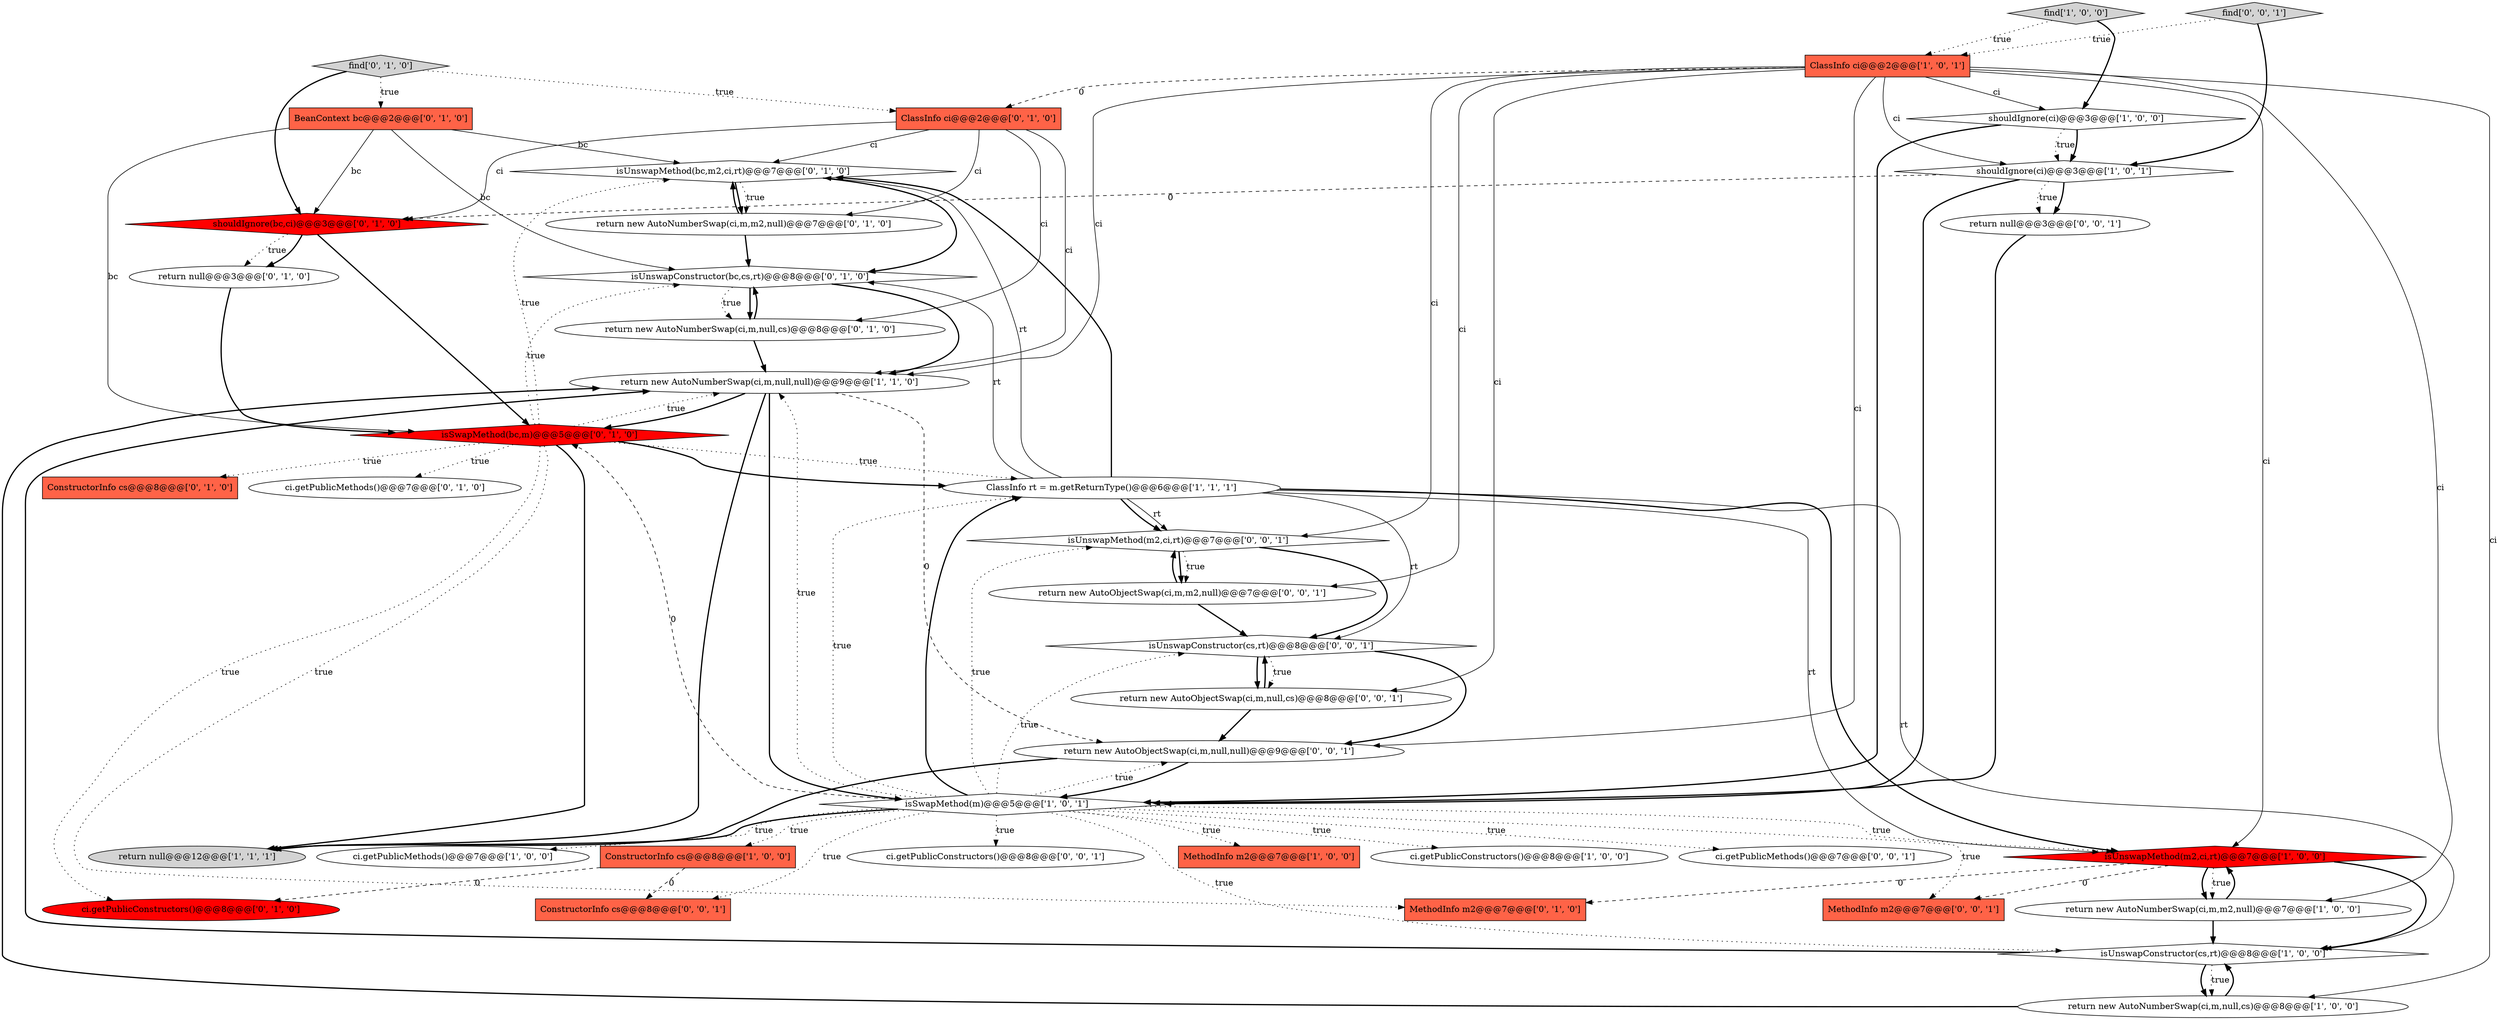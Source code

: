 digraph {
20 [style = filled, label = "ClassInfo ci@@@2@@@['0', '1', '0']", fillcolor = tomato, shape = box image = "AAA1AAABBB2BBB"];
1 [style = filled, label = "isUnswapConstructor(cs,rt)@@@8@@@['1', '0', '0']", fillcolor = white, shape = diamond image = "AAA0AAABBB1BBB"];
21 [style = filled, label = "isUnswapConstructor(bc,cs,rt)@@@8@@@['0', '1', '0']", fillcolor = white, shape = diamond image = "AAA0AAABBB2BBB"];
3 [style = filled, label = "ci.getPublicMethods()@@@7@@@['1', '0', '0']", fillcolor = white, shape = ellipse image = "AAA0AAABBB1BBB"];
25 [style = filled, label = "ci.getPublicMethods()@@@7@@@['0', '1', '0']", fillcolor = white, shape = ellipse image = "AAA0AAABBB2BBB"];
10 [style = filled, label = "return null@@@12@@@['1', '1', '1']", fillcolor = lightgray, shape = ellipse image = "AAA0AAABBB1BBB"];
16 [style = filled, label = "return null@@@3@@@['0', '1', '0']", fillcolor = white, shape = ellipse image = "AAA0AAABBB2BBB"];
32 [style = filled, label = "isUnswapConstructor(cs,rt)@@@8@@@['0', '0', '1']", fillcolor = white, shape = diamond image = "AAA0AAABBB3BBB"];
24 [style = filled, label = "isSwapMethod(bc,m)@@@5@@@['0', '1', '0']", fillcolor = red, shape = diamond image = "AAA1AAABBB2BBB"];
12 [style = filled, label = "isUnswapMethod(m2,ci,rt)@@@7@@@['1', '0', '0']", fillcolor = red, shape = diamond image = "AAA1AAABBB1BBB"];
26 [style = filled, label = "isUnswapMethod(bc,m2,ci,rt)@@@7@@@['0', '1', '0']", fillcolor = white, shape = diamond image = "AAA0AAABBB2BBB"];
4 [style = filled, label = "return new AutoNumberSwap(ci,m,null,null)@@@9@@@['1', '1', '0']", fillcolor = white, shape = ellipse image = "AAA0AAABBB1BBB"];
22 [style = filled, label = "find['0', '1', '0']", fillcolor = lightgray, shape = diamond image = "AAA0AAABBB2BBB"];
14 [style = filled, label = "find['1', '0', '0']", fillcolor = lightgray, shape = diamond image = "AAA0AAABBB1BBB"];
5 [style = filled, label = "return new AutoNumberSwap(ci,m,null,cs)@@@8@@@['1', '0', '0']", fillcolor = white, shape = ellipse image = "AAA0AAABBB1BBB"];
38 [style = filled, label = "return new AutoObjectSwap(ci,m,null,cs)@@@8@@@['0', '0', '1']", fillcolor = white, shape = ellipse image = "AAA0AAABBB3BBB"];
18 [style = filled, label = "return new AutoNumberSwap(ci,m,null,cs)@@@8@@@['0', '1', '0']", fillcolor = white, shape = ellipse image = "AAA0AAABBB2BBB"];
13 [style = filled, label = "ConstructorInfo cs@@@8@@@['1', '0', '0']", fillcolor = tomato, shape = box image = "AAA1AAABBB1BBB"];
0 [style = filled, label = "shouldIgnore(ci)@@@3@@@['1', '0', '0']", fillcolor = white, shape = diamond image = "AAA0AAABBB1BBB"];
31 [style = filled, label = "return null@@@3@@@['0', '0', '1']", fillcolor = white, shape = ellipse image = "AAA0AAABBB3BBB"];
34 [style = filled, label = "return new AutoObjectSwap(ci,m,m2,null)@@@7@@@['0', '0', '1']", fillcolor = white, shape = ellipse image = "AAA0AAABBB3BBB"];
15 [style = filled, label = "ClassInfo rt = m.getReturnType()@@@6@@@['1', '1', '1']", fillcolor = white, shape = ellipse image = "AAA0AAABBB1BBB"];
36 [style = filled, label = "isUnswapMethod(m2,ci,rt)@@@7@@@['0', '0', '1']", fillcolor = white, shape = diamond image = "AAA0AAABBB3BBB"];
9 [style = filled, label = "return new AutoNumberSwap(ci,m,m2,null)@@@7@@@['1', '0', '0']", fillcolor = white, shape = ellipse image = "AAA0AAABBB1BBB"];
23 [style = filled, label = "shouldIgnore(bc,ci)@@@3@@@['0', '1', '0']", fillcolor = red, shape = diamond image = "AAA1AAABBB2BBB"];
28 [style = filled, label = "ci.getPublicConstructors()@@@8@@@['0', '1', '0']", fillcolor = red, shape = ellipse image = "AAA1AAABBB2BBB"];
19 [style = filled, label = "BeanContext bc@@@2@@@['0', '1', '0']", fillcolor = tomato, shape = box image = "AAA0AAABBB2BBB"];
37 [style = filled, label = "ci.getPublicConstructors()@@@8@@@['0', '0', '1']", fillcolor = white, shape = ellipse image = "AAA0AAABBB3BBB"];
29 [style = filled, label = "MethodInfo m2@@@7@@@['0', '1', '0']", fillcolor = tomato, shape = box image = "AAA1AAABBB2BBB"];
33 [style = filled, label = "find['0', '0', '1']", fillcolor = lightgray, shape = diamond image = "AAA0AAABBB3BBB"];
39 [style = filled, label = "ConstructorInfo cs@@@8@@@['0', '0', '1']", fillcolor = tomato, shape = box image = "AAA0AAABBB3BBB"];
2 [style = filled, label = "ClassInfo ci@@@2@@@['1', '0', '1']", fillcolor = tomato, shape = box image = "AAA0AAABBB1BBB"];
6 [style = filled, label = "MethodInfo m2@@@7@@@['1', '0', '0']", fillcolor = tomato, shape = box image = "AAA0AAABBB1BBB"];
40 [style = filled, label = "MethodInfo m2@@@7@@@['0', '0', '1']", fillcolor = tomato, shape = box image = "AAA0AAABBB3BBB"];
17 [style = filled, label = "return new AutoNumberSwap(ci,m,m2,null)@@@7@@@['0', '1', '0']", fillcolor = white, shape = ellipse image = "AAA0AAABBB2BBB"];
27 [style = filled, label = "ConstructorInfo cs@@@8@@@['0', '1', '0']", fillcolor = tomato, shape = box image = "AAA0AAABBB2BBB"];
35 [style = filled, label = "return new AutoObjectSwap(ci,m,null,null)@@@9@@@['0', '0', '1']", fillcolor = white, shape = ellipse image = "AAA0AAABBB3BBB"];
8 [style = filled, label = "ci.getPublicConstructors()@@@8@@@['1', '0', '0']", fillcolor = white, shape = ellipse image = "AAA0AAABBB1BBB"];
11 [style = filled, label = "isSwapMethod(m)@@@5@@@['1', '0', '1']", fillcolor = white, shape = diamond image = "AAA0AAABBB1BBB"];
30 [style = filled, label = "ci.getPublicMethods()@@@7@@@['0', '0', '1']", fillcolor = white, shape = ellipse image = "AAA0AAABBB3BBB"];
7 [style = filled, label = "shouldIgnore(ci)@@@3@@@['1', '0', '1']", fillcolor = white, shape = diamond image = "AAA0AAABBB1BBB"];
1->5 [style = bold, label=""];
15->12 [style = solid, label="rt"];
32->35 [style = bold, label=""];
20->17 [style = solid, label="ci"];
24->25 [style = dotted, label="true"];
21->18 [style = dotted, label="true"];
11->1 [style = dotted, label="true"];
24->4 [style = dotted, label="true"];
11->12 [style = dotted, label="true"];
11->40 [style = dotted, label="true"];
7->31 [style = bold, label=""];
24->27 [style = dotted, label="true"];
12->9 [style = bold, label=""];
2->4 [style = solid, label="ci"];
2->0 [style = solid, label="ci"];
21->18 [style = bold, label=""];
15->26 [style = solid, label="rt"];
33->2 [style = dotted, label="true"];
2->38 [style = solid, label="ci"];
11->8 [style = dotted, label="true"];
34->32 [style = bold, label=""];
35->10 [style = bold, label=""];
11->15 [style = dotted, label="true"];
24->21 [style = dotted, label="true"];
17->21 [style = bold, label=""];
11->36 [style = dotted, label="true"];
20->23 [style = solid, label="ci"];
0->7 [style = dotted, label="true"];
24->10 [style = bold, label=""];
33->7 [style = bold, label=""];
14->2 [style = dotted, label="true"];
1->4 [style = bold, label=""];
7->11 [style = bold, label=""];
22->19 [style = dotted, label="true"];
11->37 [style = dotted, label="true"];
26->17 [style = bold, label=""];
15->1 [style = solid, label="rt"];
19->21 [style = solid, label="bc"];
11->35 [style = dotted, label="true"];
11->13 [style = dotted, label="true"];
12->1 [style = bold, label=""];
22->23 [style = bold, label=""];
31->11 [style = bold, label=""];
11->39 [style = dotted, label="true"];
38->32 [style = bold, label=""];
0->7 [style = bold, label=""];
13->28 [style = dashed, label="0"];
5->1 [style = bold, label=""];
22->20 [style = dotted, label="true"];
18->4 [style = bold, label=""];
20->26 [style = solid, label="ci"];
24->26 [style = dotted, label="true"];
34->36 [style = bold, label=""];
2->34 [style = solid, label="ci"];
15->12 [style = bold, label=""];
9->1 [style = bold, label=""];
19->23 [style = solid, label="bc"];
38->35 [style = bold, label=""];
15->32 [style = solid, label="rt"];
4->35 [style = dashed, label="0"];
21->4 [style = bold, label=""];
15->36 [style = bold, label=""];
23->16 [style = dotted, label="true"];
4->10 [style = bold, label=""];
20->18 [style = solid, label="ci"];
4->24 [style = bold, label=""];
7->23 [style = dashed, label="0"];
11->30 [style = dotted, label="true"];
16->24 [style = bold, label=""];
7->31 [style = dotted, label="true"];
0->11 [style = bold, label=""];
11->4 [style = dotted, label="true"];
2->36 [style = solid, label="ci"];
26->21 [style = bold, label=""];
2->5 [style = solid, label="ci"];
13->39 [style = dashed, label="0"];
11->10 [style = bold, label=""];
11->6 [style = dotted, label="true"];
2->9 [style = solid, label="ci"];
26->17 [style = dotted, label="true"];
5->4 [style = bold, label=""];
15->21 [style = solid, label="rt"];
32->38 [style = dotted, label="true"];
9->12 [style = bold, label=""];
15->36 [style = solid, label="rt"];
18->21 [style = bold, label=""];
11->3 [style = dotted, label="true"];
36->34 [style = bold, label=""];
24->15 [style = bold, label=""];
11->32 [style = dotted, label="true"];
23->16 [style = bold, label=""];
17->26 [style = bold, label=""];
2->20 [style = dashed, label="0"];
24->29 [style = dotted, label="true"];
2->12 [style = solid, label="ci"];
2->7 [style = solid, label="ci"];
36->32 [style = bold, label=""];
24->28 [style = dotted, label="true"];
20->4 [style = solid, label="ci"];
11->15 [style = bold, label=""];
15->26 [style = bold, label=""];
32->38 [style = bold, label=""];
23->24 [style = bold, label=""];
14->0 [style = bold, label=""];
19->26 [style = solid, label="bc"];
12->40 [style = dashed, label="0"];
24->15 [style = dotted, label="true"];
11->24 [style = dashed, label="0"];
12->29 [style = dashed, label="0"];
4->11 [style = bold, label=""];
36->34 [style = dotted, label="true"];
1->5 [style = dotted, label="true"];
19->24 [style = solid, label="bc"];
2->35 [style = solid, label="ci"];
12->9 [style = dotted, label="true"];
35->11 [style = bold, label=""];
}

